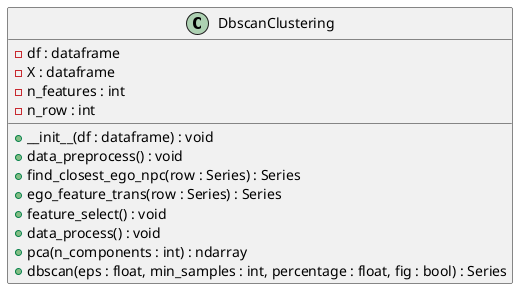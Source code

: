 @startuml
class DbscanClustering {
  -df : dataframe
  -X : dataframe
  -n_features : int
  -n_row : int
  +__init__(df : dataframe) : void
  +data_preprocess() : void
  +find_closest_ego_npc(row : Series) : Series
  +ego_feature_trans(row : Series) : Series
  +feature_select() : void
  +data_process() : void
  +pca(n_components : int) : ndarray
  +dbscan(eps : float, min_samples : int, percentage : float, fig : bool) : Series
}
@enduml
